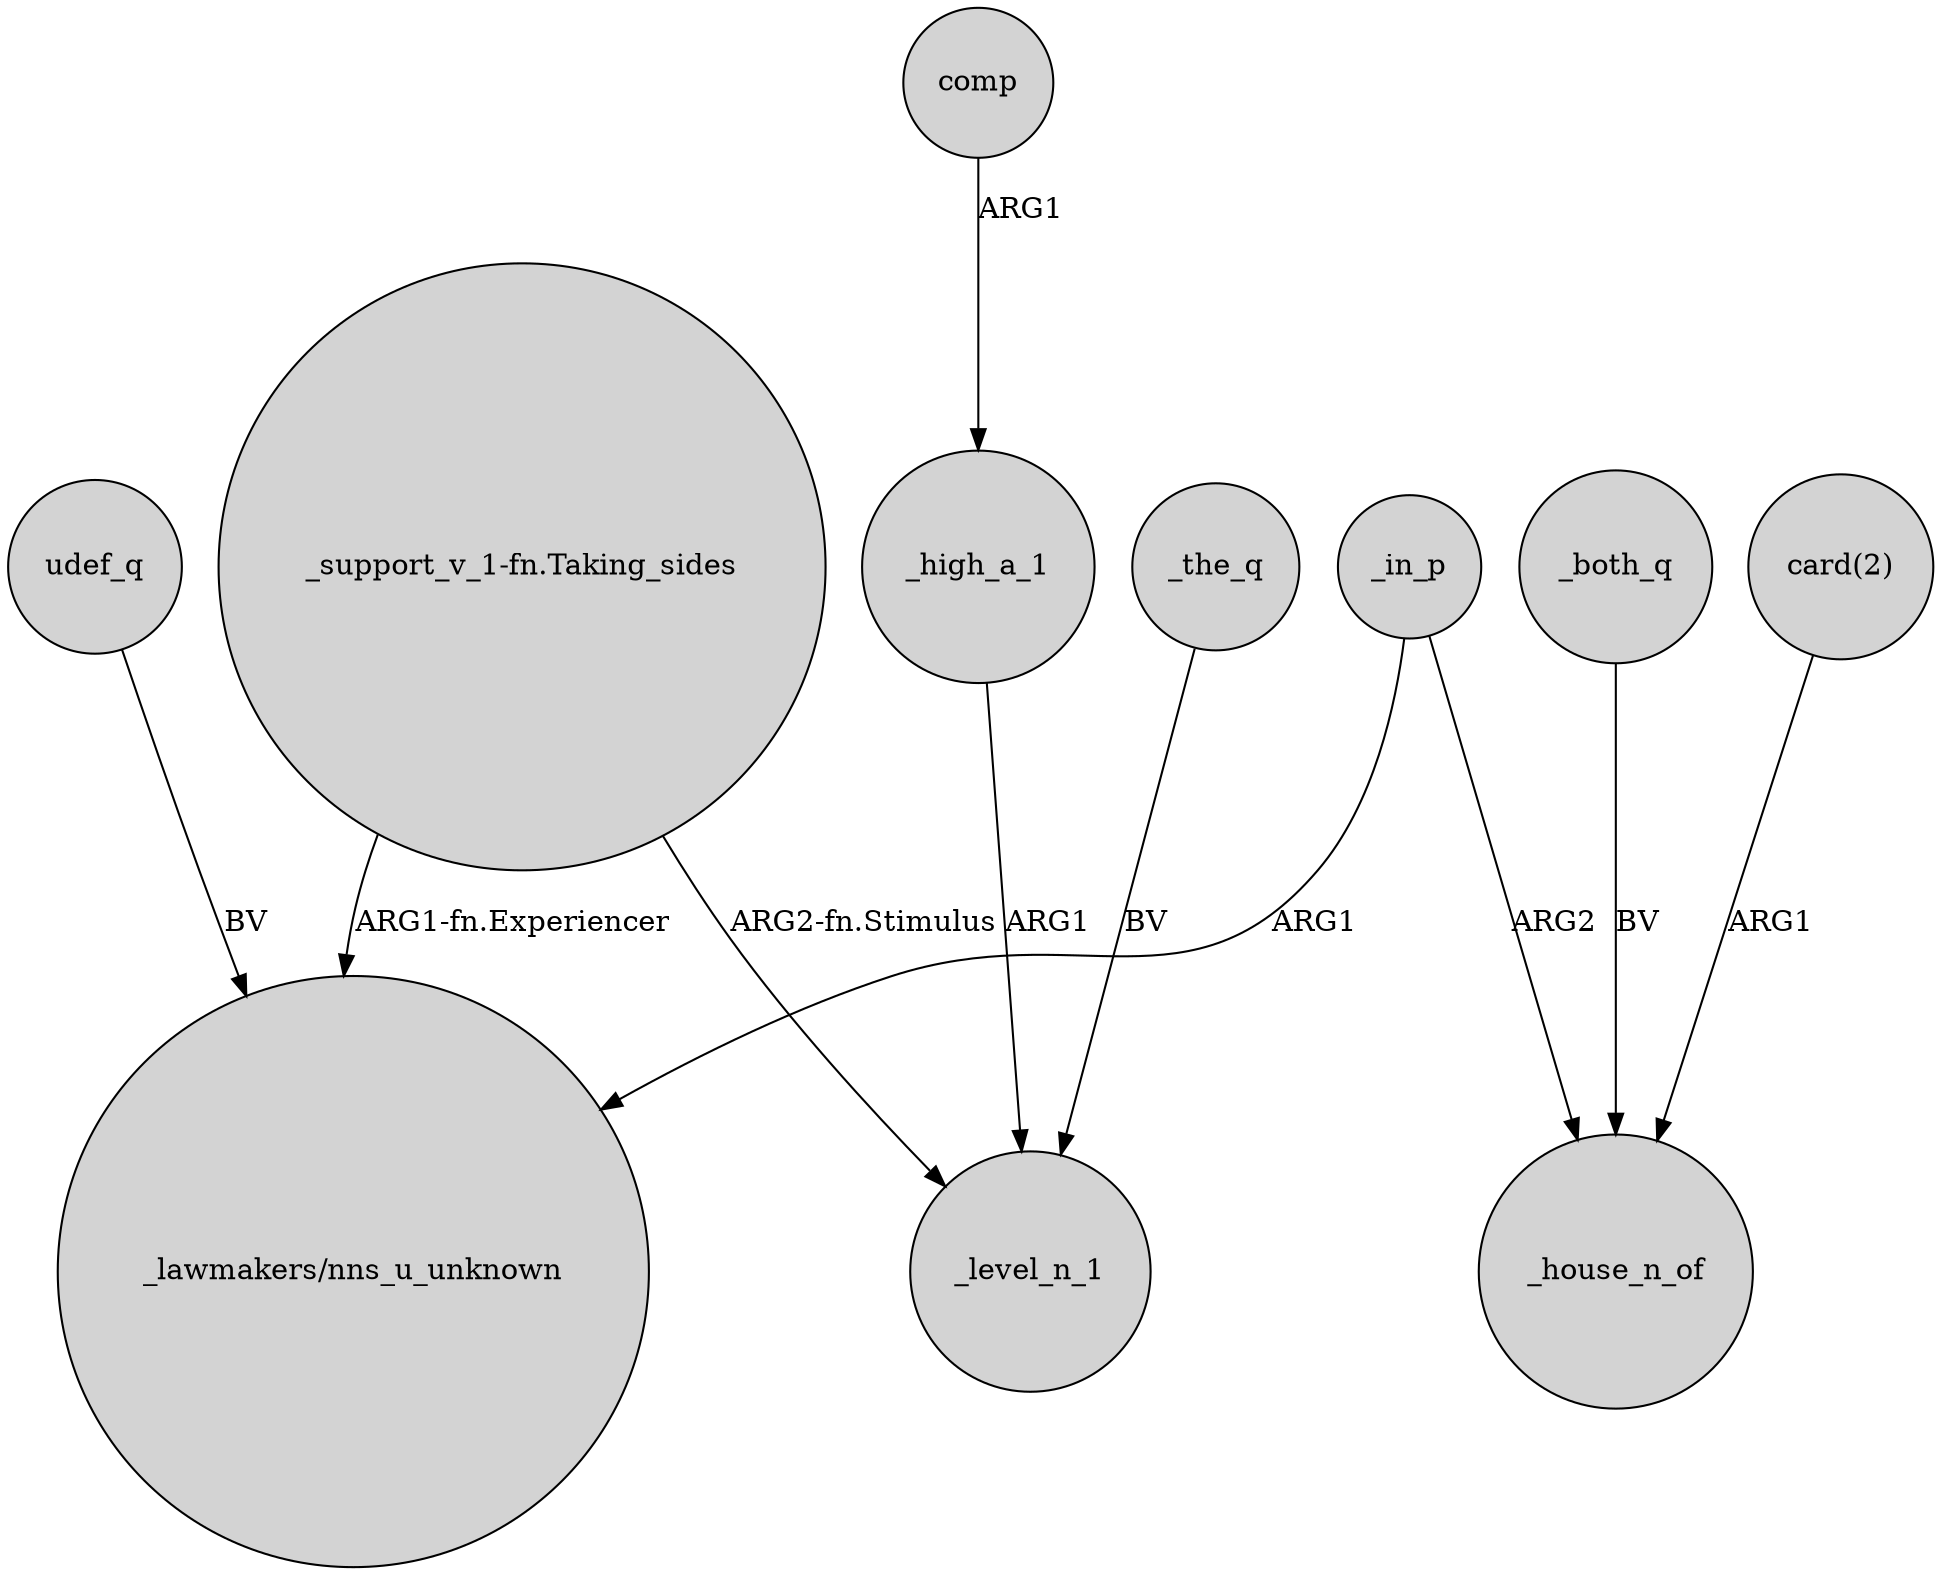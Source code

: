 digraph {
	node [shape=circle style=filled]
	_in_p -> "_lawmakers/nns_u_unknown" [label=ARG1]
	_in_p -> _house_n_of [label=ARG2]
	comp -> _high_a_1 [label=ARG1]
	_both_q -> _house_n_of [label=BV]
	"_support_v_1-fn.Taking_sides" -> _level_n_1 [label="ARG2-fn.Stimulus"]
	"card(2)" -> _house_n_of [label=ARG1]
	_the_q -> _level_n_1 [label=BV]
	_high_a_1 -> _level_n_1 [label=ARG1]
	"_support_v_1-fn.Taking_sides" -> "_lawmakers/nns_u_unknown" [label="ARG1-fn.Experiencer"]
	udef_q -> "_lawmakers/nns_u_unknown" [label=BV]
}
